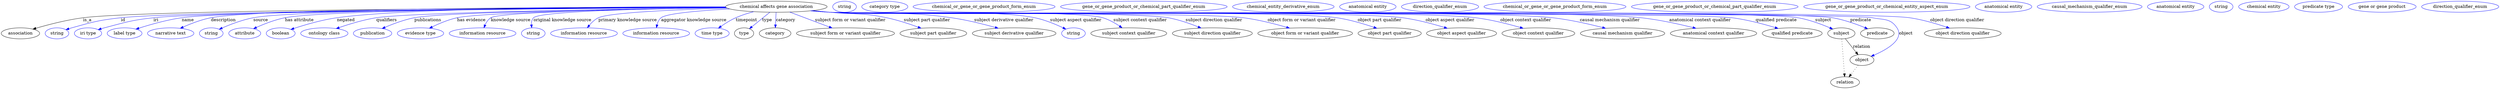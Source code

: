 digraph {
	graph [bb="0,0,8121.8,283"];
	node [label="\N"];
	"chemical affects gene association"	[height=0.5,
		label="chemical affects gene association",
		pos="2520.4,265",
		width=4.5857];
	association	[height=0.5,
		pos="62.394,178",
		width=1.7332];
	"chemical affects gene association" -> association	[label=is_a,
		lp="280.39,221.5",
		pos="e,102.91,191.79 2355.8,263.58 1871.3,262.05 471.27,255.36 266.39,229 213.1,222.14 153.57,206.62 112.64,194.67"];
	id	[color=blue,
		height=0.5,
		label=string,
		pos="181.39,178",
		width=1.0652];
	"chemical affects gene association" -> id	[color=blue,
		label=id,
		lp="395.39,221.5",
		pos="e,210.38,189.98 2356.1,263.08 1890.1,260.24 581.39,250.42 388.39,229 316.66,221.04 298.9,215.43 229.39,196 226.29,195.13 223.09,\
194.17 219.89,193.15",
		style=solid];
	iri	[color=blue,
		height=0.5,
		label="iri type",
		pos="282.39,178",
		width=1.2277];
	"chemical affects gene association" -> iri	[color=blue,
		label=iri,
		lp="502.39,221.5",
		pos="e,315.31,190.15 2356.3,262.93 1906.7,259.76 676.69,249.31 494.39,229 422.67,221.01 405.19,214.38 335.39,196 332.02,195.11 328.55,\
194.14 325.06,193.12",
		style=solid];
	name	[color=blue,
		height=0.5,
		label="label type",
		pos="401.39,178",
		width=1.5707];
	"chemical affects gene association" -> name	[color=blue,
		label=name,
		lp="606.39,221.5",
		pos="e,438.04,191.78 2355.8,263.34 1920.3,261.26 758.72,253.46 586.39,229 538.16,222.15 484.59,206.78 447.56,194.88",
		style=solid];
	description	[color=blue,
		height=0.5,
		label="narrative text",
		pos="551.39,178",
		width=2.0943];
	"chemical affects gene association" -> description	[color=blue,
		label=description,
		lp="721.89,221.5",
		pos="e,582.53,194.52 2355.4,264.13 1934.6,263.99 842.74,260.55 681.39,229 650.25,222.91 616.87,209.92 591.74,198.71",
		style=solid];
	source	[color=blue,
		height=0.5,
		label=string,
		pos="683.39,178",
		width=1.0652];
	"chemical affects gene association" -> source	[color=blue,
		label=source,
		lp="843.39,221.5",
		pos="e,709.24,191.44 2355.6,263.71 1957.9,262.56 967.29,256.9 819.39,229 783.95,222.31 745.54,207.43 718.61,195.63",
		style=solid];
	"has attribute"	[color=blue,
		height=0.5,
		label=attribute,
		pos="791.39,178",
		width=1.4443];
	"chemical affects gene association" -> "has attribute"	[color=blue,
		label="has attribute",
		lp="969.39,221.5",
		pos="e,819.94,193.18 2355.8,263.58 1975.9,262.15 1060,255.92 922.39,229 889.88,222.64 854.91,208.91 829.28,197.44",
		style=solid];
	negated	[color=blue,
		height=0.5,
		label=boolean,
		pos="908.39,178",
		width=1.2999];
	"chemical affects gene association" -> negated	[color=blue,
		label=negated,
		lp="1119.4,221.5",
		pos="e,941.4,190.84 2355.1,264.72 2032.6,265.33 1329.9,262.59 1090.4,229 1041.7,222.18 987.67,206.2 951.2,194.13",
		style=solid];
	qualifiers	[color=blue,
		height=0.5,
		label="ontology class",
		pos="1049.4,178",
		width=2.1304];
	"chemical affects gene association" -> qualifiers	[color=blue,
		label=qualifiers,
		lp="1251.9,221.5",
		pos="e,1088,193.56 2357.4,261.99 2032.9,257.65 1327.8,246.35 1218.4,229 1176.7,222.39 1130.9,208.4 1097.5,196.89",
		style=solid];
	publications	[color=blue,
		height=0.5,
		label=publication,
		pos="1206.4,178",
		width=1.7332];
	"chemical affects gene association" -> publications	[color=blue,
		label=publications,
		lp="1386.4,221.5",
		pos="e,1237.4,193.69 2357.3,262.07 2057.2,258.08 1439.1,247.71 1342.4,229 1309.2,222.58 1273.3,209.1 1246.8,197.76",
		style=solid];
	"has evidence"	[color=blue,
		height=0.5,
		label="evidence type",
		pos="1362.4,178",
		width=2.0943];
	"chemical affects gene association" -> "has evidence"	[color=blue,
		label="has evidence",
		lp="1527.9,221.5",
		pos="e,1391.2,194.64 2357.8,261.76 2086.8,257.54 1564.3,247.18 1481.4,229 1453.1,222.8 1423.1,210.13 1400.2,199.09",
		style=solid];
	"knowledge source"	[color=blue,
		height=0.5,
		label="information resource",
		pos="1564.4,178",
		width=3.015];
	"chemical affects gene association" -> "knowledge source"	[color=blue,
		label="knowledge source",
		lp="1655.9,221.5",
		pos="e,1568.8,196 2357.4,262.03 2099.6,258.33 1623.3,248.83 1591.4,229 1582.8,223.64 1576.7,214.52 1572.6,205.53",
		style=solid];
	"original knowledge source"	[color=blue,
		height=0.5,
		label=string,
		pos="1729.4,178",
		width=1.0652];
	"chemical affects gene association" -> "original knowledge source"	[color=blue,
		label="original knowledge source",
		lp="1824.4,221.5",
		pos="e,1724.4,196.09 2356.7,262.4 2131.7,259.38 1751.9,251.04 1730.4,229 1724.6,223.06 1723,214.58 1723.3,206.29",
		style=solid];
	"primary knowledge source"	[color=blue,
		height=0.5,
		label="information resource",
		pos="1894.4,178",
		width=3.015];
	"chemical affects gene association" -> "primary knowledge source"	[color=blue,
		label="primary knowledge source",
		lp="2036.4,221.5",
		pos="e,1905.3,196.13 2360.7,260.37 2202.4,255.82 1978.5,246.39 1941.4,229 1929.7,223.52 1919.5,213.74 1911.6,204.26",
		style=solid];
	"aggregator knowledge source"	[color=blue,
		height=0.5,
		label="information resource",
		pos="2129.4,178",
		width=3.015];
	"chemical affects gene association" -> "aggregator knowledge source"	[color=blue,
		label="aggregator knowledge source",
		lp="2251.9,221.5",
		pos="e,2130.2,196.05 2369.1,257.73 2272.9,252.4 2163.2,243.29 2145.4,229 2138.3,223.34 2134.4,214.56 2132.1,205.92",
		style=solid];
	timepoint	[color=blue,
		height=0.5,
		label="time type",
		pos="2311.4,178",
		width=1.5346];
	"chemical affects gene association" -> timepoint	[color=blue,
		label=timepoint,
		lp="2423.4,221.5",
		pos="e,2331.9,194.92 2446.7,248.86 2427.3,243.7 2406.7,237.12 2388.4,229 2371.5,221.51 2354.1,210.54 2340.2,200.79",
		style=solid];
	type	[height=0.5,
		pos="2415.4,178",
		width=0.86659];
	"chemical affects gene association" -> type	[color=blue,
		label=type,
		lp="2490.4,221.5",
		pos="e,2432.9,193.15 2499.4,247 2482.5,233.31 2458.6,214 2440.7,199.46",
		style=solid];
	category	[height=0.5,
		pos="2516.4,178",
		width=1.4263];
	"chemical affects gene association" -> category	[color=blue,
		label=category,
		lp="2550.9,221.5",
		pos="e,2517.2,196.18 2519.6,246.8 2519,235.16 2518.3,219.55 2517.7,206.24",
		style=solid];
	"subject form or variant qualifier"	[height=0.5,
		pos="2745.4,178",
		width=4.4232];
	"chemical affects gene association" -> "subject form or variant qualifier"	[color=blue,
		label="subject form or variant qualifier",
		lp="2760.9,221.5",
		pos="e,2702.1,195.34 2563.8,247.61 2600.5,233.74 2653.3,213.8 2692.5,198.99",
		style=solid];
	"subject part qualifier"	[height=0.5,
		pos="3031.4,178",
		width=3.015];
	"chemical affects gene association" -> "subject part qualifier"	[color=blue,
		label="subject part qualifier",
		lp="3010.9,221.5",
		pos="e,2991.4,194.84 2638.8,252.43 2657.4,250.61 2676.4,248.75 2694.4,247 2776.6,238.98 2798.6,246.01 2879.4,229 2914.3,221.65 2952.5,\
209.08 2981.8,198.39",
		style=solid];
	"subject derivative qualifier"	[height=0.5,
		pos="3293.4,178",
		width=3.7733];
	"chemical affects gene association" -> "subject derivative qualifier"	[color=blue,
		label="subject derivative qualifier",
		lp="3260.9,221.5",
		pos="e,3241.8,194.68 2635,251.95 2654.8,250.11 2675.2,248.38 2694.4,247 2870.1,234.43 2916,254.19 3090.4,229 3138.6,222.04 3192,208.65 \
3231.9,197.47",
		style=solid];
	"subject aspect qualifier"	[color=blue,
		height=0.5,
		label=string,
		pos="3485.4,178",
		width=1.0652];
	"chemical affects gene association" -> "subject aspect qualifier"	[color=blue,
		label="subject aspect qualifier",
		lp="3494.9,221.5",
		pos="e,3460.6,192.09 2633.1,251.82 2653.5,249.95 2674.6,248.24 2694.4,247 2842.4,237.79 3216.2,259.2 3361.4,229 3393.1,222.4 3427.1,208.15 \
3451.4,196.55",
		style=solid];
	"subject context qualifier"	[height=0.5,
		pos="3665.4,178",
		width=3.4303];
	"chemical affects gene association" -> "subject context qualifier"	[color=blue,
		label="subject context qualifier",
		lp="3703.4,221.5",
		pos="e,3644.3,195.97 2632.6,251.75 2653.1,249.88 2674.4,248.18 2694.4,247 2792.9,241.2 3487.6,256.39 3582.4,229 3601.6,223.46 3620.8,\
212.31 3635.9,201.94",
		style=solid];
	"subject direction qualifier"	[height=0.5,
		pos="3936.4,178",
		width=3.6108];
	"chemical affects gene association" -> "subject direction qualifier"	[color=blue,
		label="subject direction qualifier",
		lp="3942.4,221.5",
		pos="e,3900.2,195.4 2632.1,251.73 2652.8,249.85 2674.2,248.15 2694.4,247 2816.4,240.05 3674.1,250.58 3794.4,229 3827.6,223.04 3863.5,\
210.35 3890.9,199.25",
		style=solid];
	"object form or variant qualifier"	[height=0.5,
		pos="4238.4,178",
		width=4.2788];
	"chemical affects gene association" -> "object form or variant qualifier"	[color=blue,
		label="object form or variant qualifier",
		lp="4226.9,221.5",
		pos="e,4188.1,195.03 2632.1,251.68 2652.8,249.8 2674.2,248.12 2694.4,247 2843.5,238.73 3890.3,248.24 4038.4,229 4086.2,222.79 4139,209.29 \
4178.3,197.88",
		style=solid];
	"object part qualifier"	[height=0.5,
		pos="4513.4,178",
		width=2.8525];
	"chemical affects gene association" -> "object part qualifier"	[color=blue,
		label="object part qualifier",
		lp="4480.4,221.5",
		pos="e,4471.7,194.59 2631.7,251.68 2652.5,249.79 2674.1,248.1 2694.4,247 2877.1,237.09 4160.4,255.79 4341.4,229 4382.8,222.87 4428.3,\
209.35 4462.1,197.91",
		style=solid];
	"object aspect qualifier"	[height=0.5,
		pos="4747.4,178",
		width=3.1594];
	"chemical affects gene association" -> "object aspect qualifier"	[color=blue,
		label="object aspect qualifier",
		lp="4709.9,221.5",
		pos="e,4701.1,194.48 2631.7,251.66 2652.5,249.77 2674.1,248.09 2694.4,247 2900.9,235.94 4350.4,256.26 4555.4,229 4601.9,222.81 4653.4,\
209.03 4691.3,197.51",
		style=solid];
	"object context qualifier"	[height=0.5,
		pos="4997.4,178",
		width=3.2858];
	"chemical affects gene association" -> "object context qualifier"	[color=blue,
		label="object context qualifier",
		lp="4956.4,221.5",
		pos="e,4948.1,194.49 2631.7,251.64 2652.5,249.75 2674.1,248.08 2694.4,247 2927.3,234.65 4562,257.95 4793.4,229 4843,222.79 4898.1,208.88 \
4938.4,197.3",
		style=solid];
	"causal mechanism qualifier"	[height=0.5,
		pos="5270.4,178",
		width=3.8094];
	"chemical affects gene association" -> "causal mechanism qualifier"	[color=blue,
		label="causal mechanism qualifier",
		lp="5229.9,221.5",
		pos="e,5215.4,194.5 2631.7,251.63 2652.5,249.74 2674.1,248.07 2694.4,247 2955,233.3 4784,258.23 5043.4,229 5098.8,222.76 5160.4,208.71 \
5205.5,197.09",
		style=solid];
	"anatomical context qualifier"	[height=0.5,
		pos="5566.4,178",
		width=3.8997];
	"chemical affects gene association" -> "anatomical context qualifier"	[color=blue,
		label="anatomical context qualifier",
		lp="5523.4,221.5",
		pos="e,5509.5,194.51 2631.7,251.62 2652.5,249.73 2674.1,248.06 2694.4,247 2987,231.74 5040.1,260.65 5331.4,229 5388.9,222.75 5453,208.61 \
5499.8,196.95",
		style=solid];
	"qualified predicate"	[height=0.5,
		pos="5822.4,178",
		width=2.7081];
	"chemical affects gene association" -> "qualified predicate"	[color=blue,
		label="qualified predicate",
		lp="5770.4,221.5",
		pos="e,5776.9,194.04 2631.2,251.65 2652.2,249.74 2673.9,248.06 2694.4,247 2857.1,238.57 5465.8,249.89 5627.4,229 5675.3,222.81 5728.3,\
208.74 5766.9,197.1",
		style=solid];
	subject	[height=0.5,
		pos="5982.4,178",
		width=1.2277];
	"chemical affects gene association" -> subject	[color=blue,
		label=subject,
		lp="5923.4,221.5",
		pos="e,5954.5,192.03 2631.2,251.64 2652.2,249.74 2673.9,248.06 2694.4,247 2869,237.99 5669.2,259.14 5841.4,229 5877.8,222.63 5917.3,207.91 \
5945.2,196.08",
		style=solid];
	predicate	[height=0.5,
		pos="6099.4,178",
		width=1.5165];
	"chemical affects gene association" -> predicate	[color=blue,
		label=predicate,
		lp="6045.4,221.5",
		pos="e,6068.3,192.97 2631.2,251.64 2652.2,249.73 2673.9,248.05 2694.4,247 2875.2,237.69 5774.9,259.23 5953.4,229 5990.2,222.77 6030.1,\
208.52 6059,196.82",
		style=solid];
	object	[height=0.5,
		pos="6049.4,91",
		width=1.0832];
	"chemical affects gene association" -> object	[color=blue,
		label=object,
		lp="6192.4,178",
		pos="e,6079.3,102.89 2631.2,251.63 2652.2,249.73 2673.9,248.05 2694.4,247 2788.4,242.17 5991.1,247.54 6083.4,229 6121.1,221.42 6142,227.96 \
6163.4,196 6188.6,158.33 6130.7,125.02 6088.5,106.77",
		style=solid];
	"object direction qualifier"	[height=0.5,
		pos="6377.4,178",
		width=3.4664];
	"chemical affects gene association" -> "object direction qualifier"	[color=blue,
		label="object direction qualifier",
		lp="6359.4,221.5",
		pos="e,6334.4,195.03 2631.2,251.63 2652.2,249.73 2673.9,248.05 2694.4,247 2889.1,237.01 6011.4,256.84 6204.4,229 6245.7,223.05 6290.9,\
209.73 6324.7,198.34",
		style=solid];
	association_type	[color=blue,
		height=0.5,
		label=string,
		pos="2741.4,265",
		width=1.0652];
	association_category	[color=blue,
		height=0.5,
		label="category type",
		pos="2872.4,265",
		width=2.0762];
	"chemical affects gene association_subject form or variant qualifier"	[color=blue,
		height=0.5,
		label=chemical_or_gene_or_gene_product_form_enum,
		pos="3195.4,265",
		width=6.4092];
	"chemical affects gene association_subject part qualifier"	[color=blue,
		height=0.5,
		label=gene_or_gene_product_or_chemical_part_qualifier_enum,
		pos="3715.4,265",
		width=7.5285];
	"chemical affects gene association_subject derivative qualifier"	[color=blue,
		height=0.5,
		label=chemical_entity_derivative_enum,
		pos="4169.4,265",
		width=4.5857];
	"chemical affects gene association_subject context qualifier"	[color=blue,
		height=0.5,
		label="anatomical entity",
		pos="4444.4,265",
		width=2.5456];
	"chemical affects gene association_subject direction qualifier"	[color=blue,
		height=0.5,
		label=direction_qualifier_enum,
		pos="4679.4,265",
		width=3.4844];
	"chemical affects gene association_object form or variant qualifier"	[color=blue,
		height=0.5,
		label=chemical_or_gene_or_gene_product_form_enum,
		pos="5053.4,265",
		width=6.4092];
	"chemical affects gene association_object part qualifier"	[color=blue,
		height=0.5,
		label=gene_or_gene_product_or_chemical_part_qualifier_enum,
		pos="5573.4,265",
		width=7.5285];
	"chemical affects gene association_object aspect qualifier"	[color=blue,
		height=0.5,
		label=gene_or_gene_product_or_chemical_entity_aspect_enum,
		pos="6132.4,265",
		width=7.5104];
	"chemical affects gene association_object context qualifier"	[color=blue,
		height=0.5,
		label="anatomical entity",
		pos="6512.4,265",
		width=2.5456];
	"chemical affects gene association_causal mechanism qualifier"	[color=blue,
		height=0.5,
		label=causal_mechanism_qualifier_enum,
		pos="6792.4,265",
		width=4.7301];
	"chemical affects gene association_anatomical context qualifier"	[color=blue,
		height=0.5,
		label="anatomical entity",
		pos="7072.4,265",
		width=2.5456];
	"chemical affects gene association_qualified predicate"	[color=blue,
		height=0.5,
		label=string,
		pos="7220.4,265",
		width=1.0652];
	subject -> object	[label=relation,
		lp="6048.4,134.5",
		pos="e,6036.7,108.05 5995.3,160.61 6005.3,147.95 6019.3,130.24 6030.5,115.98"];
	relation	[height=0.5,
		pos="5994.4,18",
		width=1.2999];
	subject -> relation	[pos="e,5993.1,36.188 5983.7,159.79 5985.8,132.48 5989.8,78.994 5992.3,46.38",
		style=dotted];
	"chemical affects gene association_subject"	[color=blue,
		height=0.5,
		label="chemical entity",
		pos="7358.4,265",
		width=2.2748];
	"chemical affects gene association_predicate"	[color=blue,
		height=0.5,
		label="predicate type",
		pos="7536.4,265",
		width=2.1665];
	object -> relation	[pos="e,6007.2,35.54 6036.9,73.889 6030,64.939 6021.2,53.617 6013.4,43.584",
		style=dotted];
	"chemical affects gene association_object"	[color=blue,
		height=0.5,
		label="gene or gene product",
		pos="7742.4,265",
		width=3.0692];
	"chemical affects gene association_object direction qualifier"	[color=blue,
		height=0.5,
		label=direction_qualifier_enum,
		pos="7996.4,265",
		width=3.4844];
}
